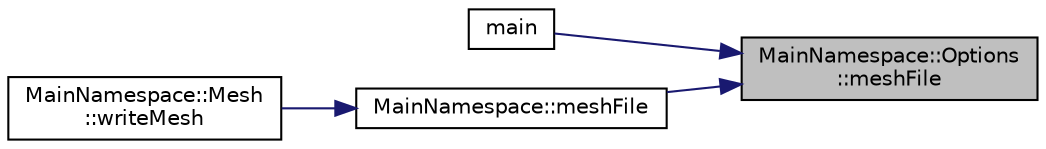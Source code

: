 digraph "MainNamespace::Options::meshFile"
{
 // INTERACTIVE_SVG=YES
 // LATEX_PDF_SIZE
  edge [fontname="Helvetica",fontsize="10",labelfontname="Helvetica",labelfontsize="10"];
  node [fontname="Helvetica",fontsize="10",shape=record];
  rankdir="RL";
  Node1 [label="MainNamespace::Options\l::meshFile",height=0.2,width=0.4,color="black", fillcolor="grey75", style="filled", fontcolor="black",tooltip=" "];
  Node1 -> Node2 [dir="back",color="midnightblue",fontsize="10",style="solid",fontname="Helvetica"];
  Node2 [label="main",height=0.2,width=0.4,color="black", fillcolor="white", style="filled",URL="$main_8cpp.html#a3c04138a5bfe5d72780bb7e82a18e627",tooltip=" "];
  Node1 -> Node3 [dir="back",color="midnightblue",fontsize="10",style="solid",fontname="Helvetica"];
  Node3 [label="MainNamespace::meshFile",height=0.2,width=0.4,color="black", fillcolor="white", style="filled",URL="$namespace_main_namespace.html#afca69d7c710a9c0465cd087319823c56",tooltip=" "];
  Node3 -> Node4 [dir="back",color="midnightblue",fontsize="10",style="solid",fontname="Helvetica"];
  Node4 [label="MainNamespace::Mesh\l::writeMesh",height=0.2,width=0.4,color="black", fillcolor="white", style="filled",URL="$struct_main_namespace_1_1_mesh.html#a8f4a591243a4cc09ea849eaf72fcf7fc",tooltip="Write a mesh in a custom format, at a custom location. Format: one line with number of vertices,..."];
}
